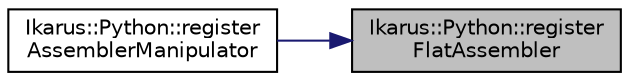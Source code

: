 digraph "Ikarus::Python::registerFlatAssembler"
{
 // LATEX_PDF_SIZE
  edge [fontname="Helvetica",fontsize="10",labelfontname="Helvetica",labelfontsize="10"];
  node [fontname="Helvetica",fontsize="10",shape=record];
  rankdir="RL";
  Node1 [label="Ikarus::Python::register\lFlatAssembler",height=0.2,width=0.4,color="black", fillcolor="grey75", style="filled", fontcolor="black",tooltip="Register Python bindings for a assembler class.  ."];
  Node1 -> Node2 [dir="back",color="midnightblue",fontsize="10",style="solid",fontname="Helvetica"];
  Node2 [label="Ikarus::Python::register\lAssemblerManipulator",height=0.2,width=0.4,color="black", fillcolor="white", style="filled",URL="$a00372.html#aad35f78683b64303a28d3b8b4f83aa37",tooltip=" "];
}
